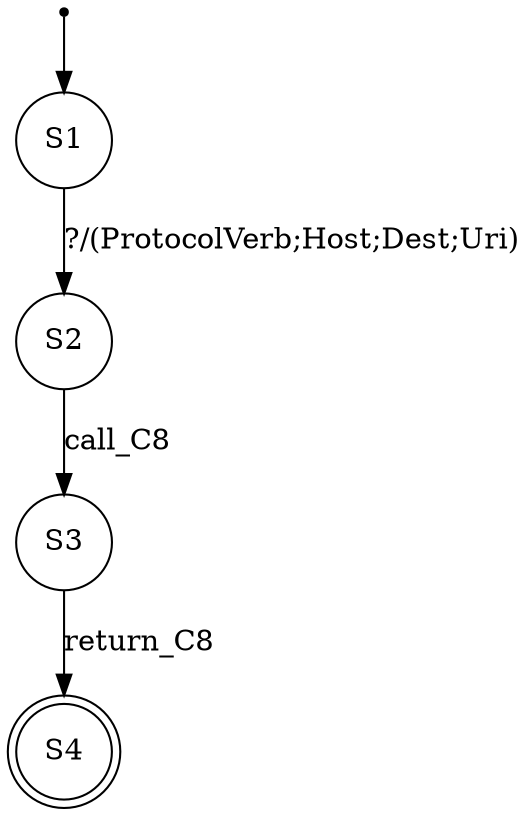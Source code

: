 digraph LTS {
S00[shape=point]
S1[label=S1,shape=circle];
S2[label=S2,shape=circle];
S3[label=S3,shape=circle];
S4[label=S4,shape=doublecircle];
S00 -> S1
S1 -> S2[label ="?/(ProtocolVerb;Host;Dest;Uri)"];
S2 -> S3[label ="call_C8"];
S3 -> S4[label ="return_C8"];
}
